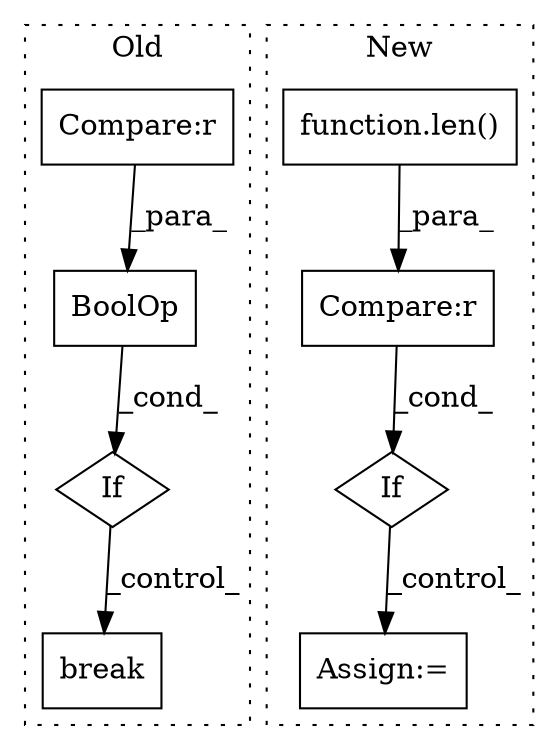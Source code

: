 digraph G {
subgraph cluster0 {
1 [label="break" a="94" s="2214" l="5" shape="box"];
3 [label="If" a="96" s="2155" l="3" shape="diamond"];
4 [label="Compare:r" a="40" s="2158" l="15" shape="box"];
8 [label="BoolOp" a="72" s="2158" l="38" shape="box"];
label = "Old";
style="dotted";
}
subgraph cluster1 {
2 [label="function.len()" a="75" s="2407,2418" l="4,1" shape="box"];
5 [label="Compare:r" a="40" s="2407" l="33" shape="box"];
6 [label="If" a="96" s="2404" l="3" shape="diamond"];
7 [label="Assign:=" a="68" s="2836" l="3" shape="box"];
label = "New";
style="dotted";
}
2 -> 5 [label="_para_"];
3 -> 1 [label="_control_"];
4 -> 8 [label="_para_"];
5 -> 6 [label="_cond_"];
6 -> 7 [label="_control_"];
8 -> 3 [label="_cond_"];
}